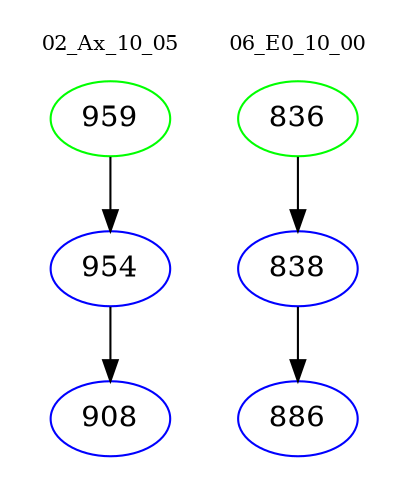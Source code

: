 digraph{
subgraph cluster_0 {
color = white
label = "02_Ax_10_05";
fontsize=10;
T0_959 [label="959", color="green"]
T0_959 -> T0_954 [color="black"]
T0_954 [label="954", color="blue"]
T0_954 -> T0_908 [color="black"]
T0_908 [label="908", color="blue"]
}
subgraph cluster_1 {
color = white
label = "06_E0_10_00";
fontsize=10;
T1_836 [label="836", color="green"]
T1_836 -> T1_838 [color="black"]
T1_838 [label="838", color="blue"]
T1_838 -> T1_886 [color="black"]
T1_886 [label="886", color="blue"]
}
}
